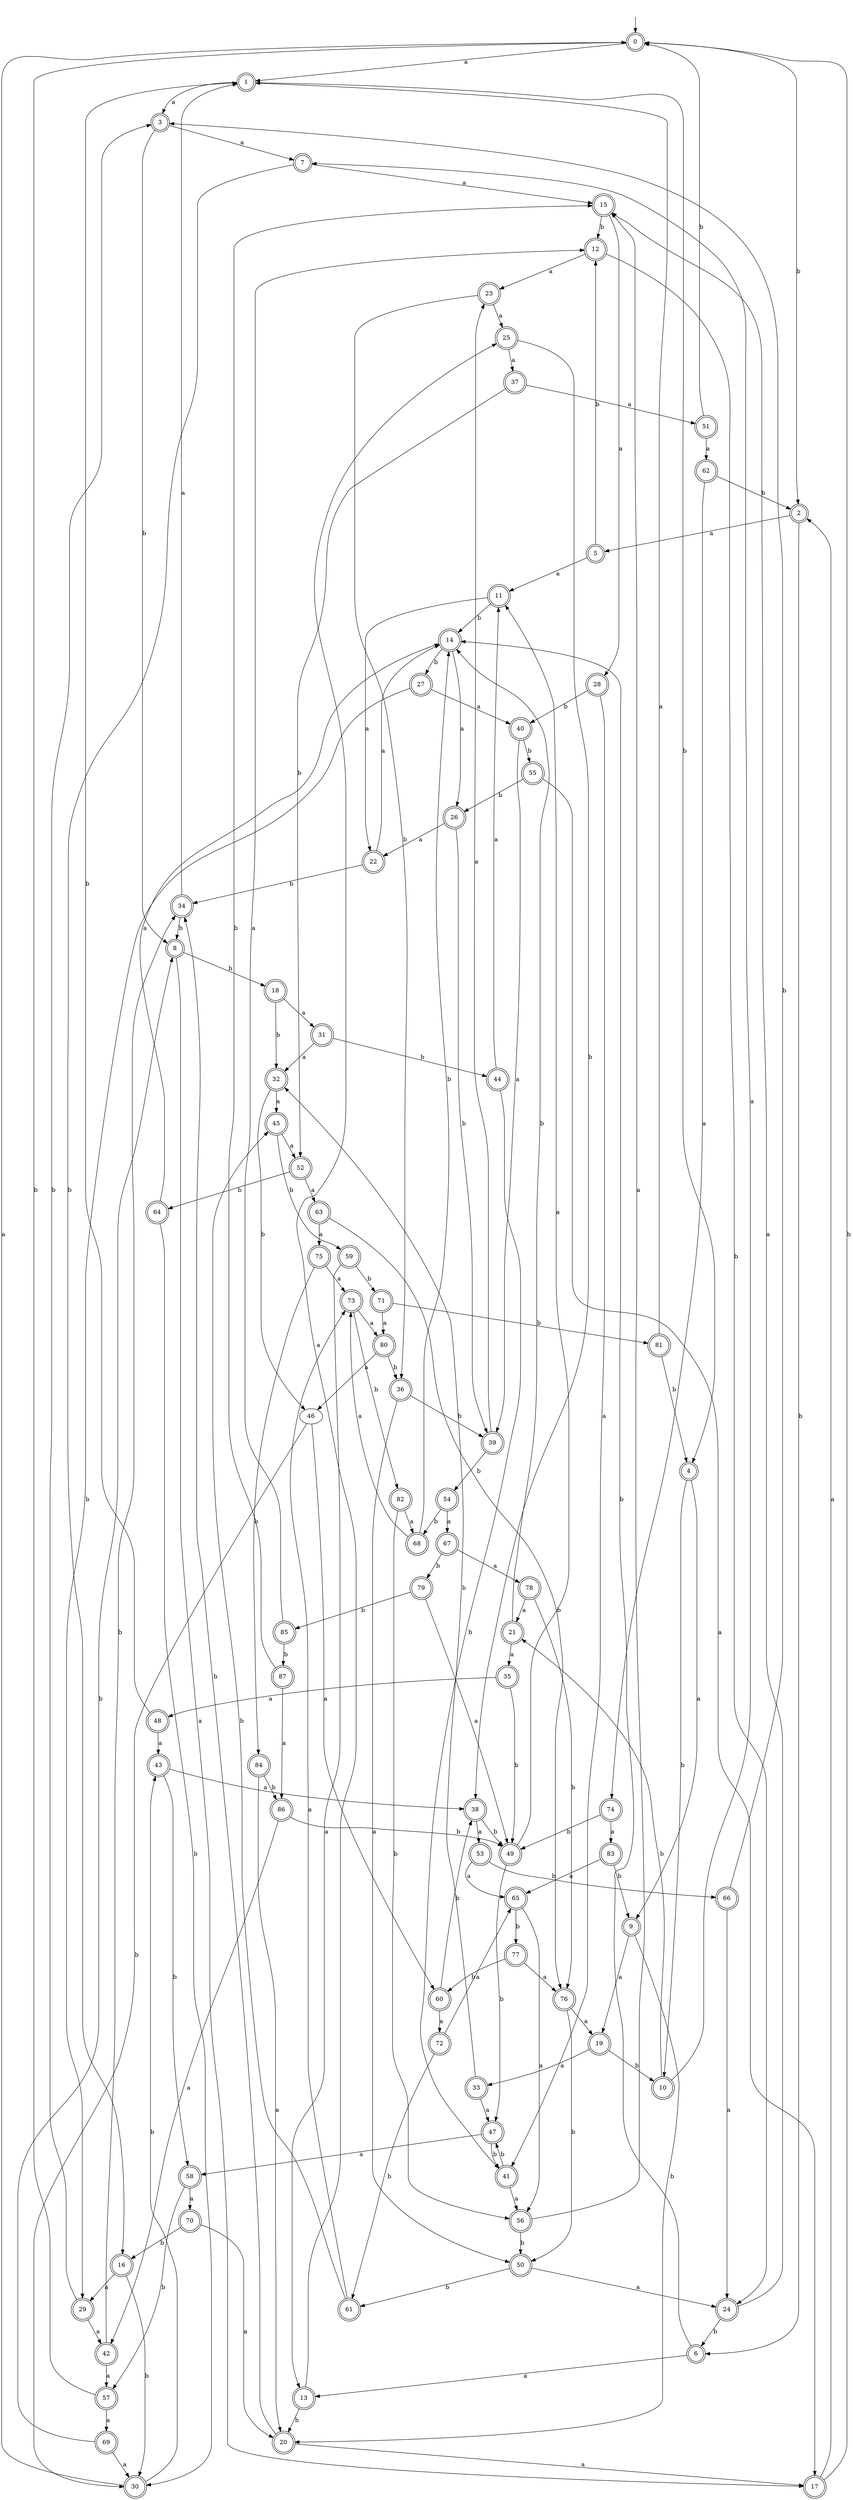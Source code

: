 digraph RandomDFA {
  __start0 [label="", shape=none];
  __start0 -> 0 [label=""];
  0 [shape=circle] [shape=doublecircle]
  0 -> 1 [label="a"]
  0 -> 2 [label="b"]
  1 [shape=doublecircle]
  1 -> 3 [label="a"]
  1 -> 4 [label="b"]
  2 [shape=doublecircle]
  2 -> 5 [label="a"]
  2 -> 6 [label="b"]
  3 [shape=doublecircle]
  3 -> 7 [label="a"]
  3 -> 8 [label="b"]
  4 [shape=doublecircle]
  4 -> 9 [label="a"]
  4 -> 10 [label="b"]
  5 [shape=doublecircle]
  5 -> 11 [label="a"]
  5 -> 12 [label="b"]
  6 [shape=doublecircle]
  6 -> 13 [label="a"]
  6 -> 14 [label="b"]
  7 [shape=doublecircle]
  7 -> 15 [label="a"]
  7 -> 16 [label="b"]
  8 [shape=doublecircle]
  8 -> 17 [label="a"]
  8 -> 18 [label="b"]
  9 [shape=doublecircle]
  9 -> 19 [label="a"]
  9 -> 20 [label="b"]
  10 [shape=doublecircle]
  10 -> 7 [label="a"]
  10 -> 21 [label="b"]
  11 [shape=doublecircle]
  11 -> 22 [label="a"]
  11 -> 14 [label="b"]
  12 [shape=doublecircle]
  12 -> 23 [label="a"]
  12 -> 24 [label="b"]
  13 [shape=doublecircle]
  13 -> 25 [label="a"]
  13 -> 20 [label="b"]
  14 [shape=doublecircle]
  14 -> 26 [label="a"]
  14 -> 27 [label="b"]
  15 [shape=doublecircle]
  15 -> 28 [label="a"]
  15 -> 12 [label="b"]
  16 [shape=doublecircle]
  16 -> 29 [label="a"]
  16 -> 30 [label="b"]
  17 [shape=doublecircle]
  17 -> 2 [label="a"]
  17 -> 0 [label="b"]
  18 [shape=doublecircle]
  18 -> 31 [label="a"]
  18 -> 32 [label="b"]
  19 [shape=doublecircle]
  19 -> 33 [label="a"]
  19 -> 10 [label="b"]
  20 [shape=doublecircle]
  20 -> 17 [label="a"]
  20 -> 34 [label="b"]
  21 [shape=doublecircle]
  21 -> 35 [label="a"]
  21 -> 14 [label="b"]
  22 [shape=doublecircle]
  22 -> 14 [label="a"]
  22 -> 34 [label="b"]
  23 [shape=doublecircle]
  23 -> 25 [label="a"]
  23 -> 36 [label="b"]
  24 [shape=doublecircle]
  24 -> 15 [label="a"]
  24 -> 6 [label="b"]
  25 [shape=doublecircle]
  25 -> 37 [label="a"]
  25 -> 38 [label="b"]
  26 [shape=doublecircle]
  26 -> 22 [label="a"]
  26 -> 39 [label="b"]
  27 [shape=doublecircle]
  27 -> 40 [label="a"]
  27 -> 29 [label="b"]
  28 [shape=doublecircle]
  28 -> 41 [label="a"]
  28 -> 40 [label="b"]
  29 [shape=doublecircle]
  29 -> 42 [label="a"]
  29 -> 3 [label="b"]
  30 [shape=doublecircle]
  30 -> 0 [label="a"]
  30 -> 43 [label="b"]
  31 [shape=doublecircle]
  31 -> 32 [label="a"]
  31 -> 44 [label="b"]
  32 [shape=doublecircle]
  32 -> 45 [label="a"]
  32 -> 46 [label="b"]
  33 [shape=doublecircle]
  33 -> 47 [label="a"]
  33 -> 32 [label="b"]
  34 [shape=doublecircle]
  34 -> 1 [label="a"]
  34 -> 8 [label="b"]
  35 [shape=doublecircle]
  35 -> 48 [label="a"]
  35 -> 49 [label="b"]
  36 [shape=doublecircle]
  36 -> 50 [label="a"]
  36 -> 39 [label="b"]
  37 [shape=doublecircle]
  37 -> 51 [label="a"]
  37 -> 52 [label="b"]
  38 [shape=doublecircle]
  38 -> 53 [label="a"]
  38 -> 49 [label="b"]
  39 [shape=doublecircle]
  39 -> 23 [label="a"]
  39 -> 54 [label="b"]
  40 [shape=doublecircle]
  40 -> 39 [label="a"]
  40 -> 55 [label="b"]
  41 [shape=doublecircle]
  41 -> 56 [label="a"]
  41 -> 47 [label="b"]
  42 [shape=doublecircle]
  42 -> 57 [label="a"]
  42 -> 34 [label="b"]
  43 [shape=doublecircle]
  43 -> 38 [label="a"]
  43 -> 58 [label="b"]
  44 [shape=doublecircle]
  44 -> 11 [label="a"]
  44 -> 41 [label="b"]
  45 [shape=doublecircle]
  45 -> 52 [label="a"]
  45 -> 59 [label="b"]
  46
  46 -> 60 [label="a"]
  46 -> 30 [label="b"]
  47 [shape=doublecircle]
  47 -> 58 [label="a"]
  47 -> 41 [label="b"]
  48 [shape=doublecircle]
  48 -> 43 [label="a"]
  48 -> 1 [label="b"]
  49 [shape=doublecircle]
  49 -> 11 [label="a"]
  49 -> 47 [label="b"]
  50 [shape=doublecircle]
  50 -> 24 [label="a"]
  50 -> 61 [label="b"]
  51 [shape=doublecircle]
  51 -> 62 [label="a"]
  51 -> 0 [label="b"]
  52 [shape=doublecircle]
  52 -> 63 [label="a"]
  52 -> 64 [label="b"]
  53 [shape=doublecircle]
  53 -> 65 [label="a"]
  53 -> 66 [label="b"]
  54 [shape=doublecircle]
  54 -> 67 [label="a"]
  54 -> 68 [label="b"]
  55 [shape=doublecircle]
  55 -> 17 [label="a"]
  55 -> 26 [label="b"]
  56 [shape=doublecircle]
  56 -> 15 [label="a"]
  56 -> 50 [label="b"]
  57 [shape=doublecircle]
  57 -> 69 [label="a"]
  57 -> 0 [label="b"]
  58 [shape=doublecircle]
  58 -> 70 [label="a"]
  58 -> 57 [label="b"]
  59 [shape=doublecircle]
  59 -> 13 [label="a"]
  59 -> 71 [label="b"]
  60 [shape=doublecircle]
  60 -> 72 [label="a"]
  60 -> 38 [label="b"]
  61 [shape=doublecircle]
  61 -> 73 [label="a"]
  61 -> 45 [label="b"]
  62 [shape=doublecircle]
  62 -> 74 [label="a"]
  62 -> 2 [label="b"]
  63 [shape=doublecircle]
  63 -> 75 [label="a"]
  63 -> 76 [label="b"]
  64 [shape=doublecircle]
  64 -> 14 [label="a"]
  64 -> 30 [label="b"]
  65 [shape=doublecircle]
  65 -> 56 [label="a"]
  65 -> 77 [label="b"]
  66 [shape=doublecircle]
  66 -> 24 [label="a"]
  66 -> 3 [label="b"]
  67 [shape=doublecircle]
  67 -> 78 [label="a"]
  67 -> 79 [label="b"]
  68 [shape=doublecircle]
  68 -> 73 [label="a"]
  68 -> 14 [label="b"]
  69 [shape=doublecircle]
  69 -> 30 [label="a"]
  69 -> 8 [label="b"]
  70 [shape=doublecircle]
  70 -> 20 [label="a"]
  70 -> 16 [label="b"]
  71 [shape=doublecircle]
  71 -> 80 [label="a"]
  71 -> 81 [label="b"]
  72 [shape=doublecircle]
  72 -> 65 [label="a"]
  72 -> 61 [label="b"]
  73 [shape=doublecircle]
  73 -> 80 [label="a"]
  73 -> 82 [label="b"]
  74 [shape=doublecircle]
  74 -> 83 [label="a"]
  74 -> 49 [label="b"]
  75 [shape=doublecircle]
  75 -> 73 [label="a"]
  75 -> 84 [label="b"]
  76 [shape=doublecircle]
  76 -> 19 [label="a"]
  76 -> 50 [label="b"]
  77 [shape=doublecircle]
  77 -> 76 [label="a"]
  77 -> 60 [label="b"]
  78 [shape=doublecircle]
  78 -> 21 [label="a"]
  78 -> 76 [label="b"]
  79 [shape=doublecircle]
  79 -> 49 [label="a"]
  79 -> 85 [label="b"]
  80 [shape=doublecircle]
  80 -> 46 [label="a"]
  80 -> 36 [label="b"]
  81 [shape=doublecircle]
  81 -> 1 [label="a"]
  81 -> 4 [label="b"]
  82 [shape=doublecircle]
  82 -> 68 [label="a"]
  82 -> 56 [label="b"]
  83 [shape=doublecircle]
  83 -> 65 [label="a"]
  83 -> 9 [label="b"]
  84 [shape=doublecircle]
  84 -> 20 [label="a"]
  84 -> 86 [label="b"]
  85 [shape=doublecircle]
  85 -> 12 [label="a"]
  85 -> 87 [label="b"]
  86 [shape=doublecircle]
  86 -> 42 [label="a"]
  86 -> 49 [label="b"]
  87 [shape=doublecircle]
  87 -> 86 [label="a"]
  87 -> 15 [label="b"]
}
